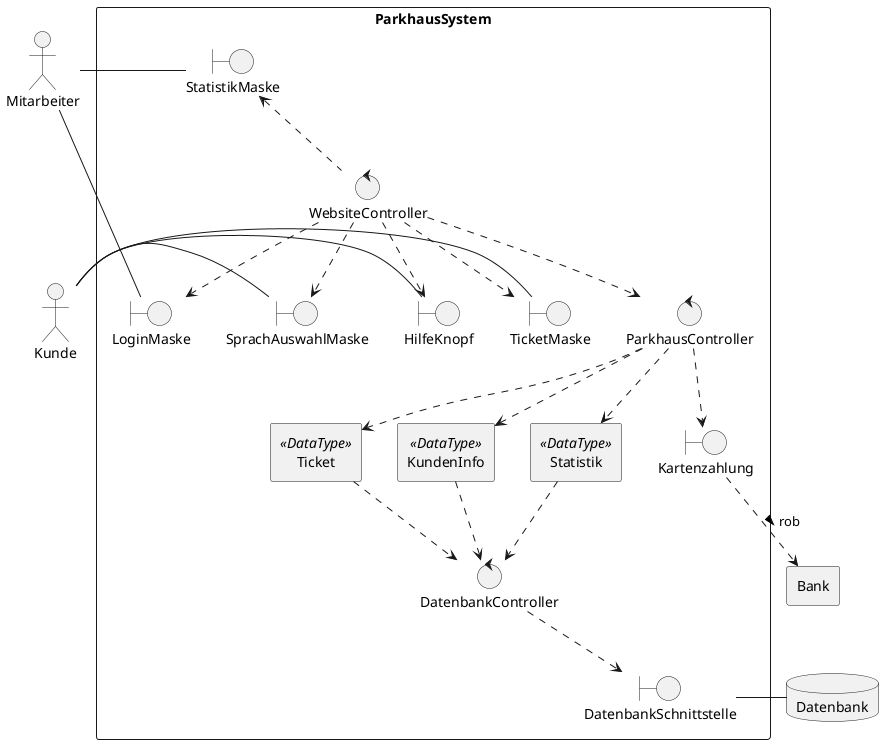 @startuml

actor Kunde
actor Mitarbeiter
rectangle Bank
database Datenbank

rectangle ParkhausSystem {

  agent Ticket <<DataType>>
  agent KundenInfo <<DataType>>
  agent Statistik <<DataType>>

  boundary TicketMaske
  boundary SprachAuswahlMaske
  boundary DatenbankSchnittstelle
  boundary Kartenzahlung
  boundary LoginMaske
  boundary StatistikMaske

  boundary HilfeKnopf

  control ParkhausController
  control DatenbankController
  control WebsiteController

  LoginMaske -left- Mitarbeiter
  StatistikMaske -left- Mitarbeiter

  SprachAuswahlMaske -left- Kunde
  HilfeKnopf -left- Kunde
  TicketMaske -left- Kunde




  Datenbank  -left- DatenbankSchnittstelle


  ParkhausController ..> KundenInfo
  KundenInfo ..> DatenbankController
  ParkhausController ..> Ticket
  Ticket ..> DatenbankController

  WebsiteController ..> HilfeKnopf
  ParkhausController ..> Kartenzahlung
  Kartenzahlung ..> Bank: "rob >"
  WebsiteController ..> ParkhausController
  DatenbankController ..> DatenbankSchnittstelle
  ParkhausController ..> Statistik
  Statistik ..> DatenbankController
  WebsiteController ..> LoginMaske
  WebsiteController ..>SprachAuswahlMaske
  WebsiteController ..> TicketMaske
  StatistikMaske <.. WebsiteController
}
@enduml